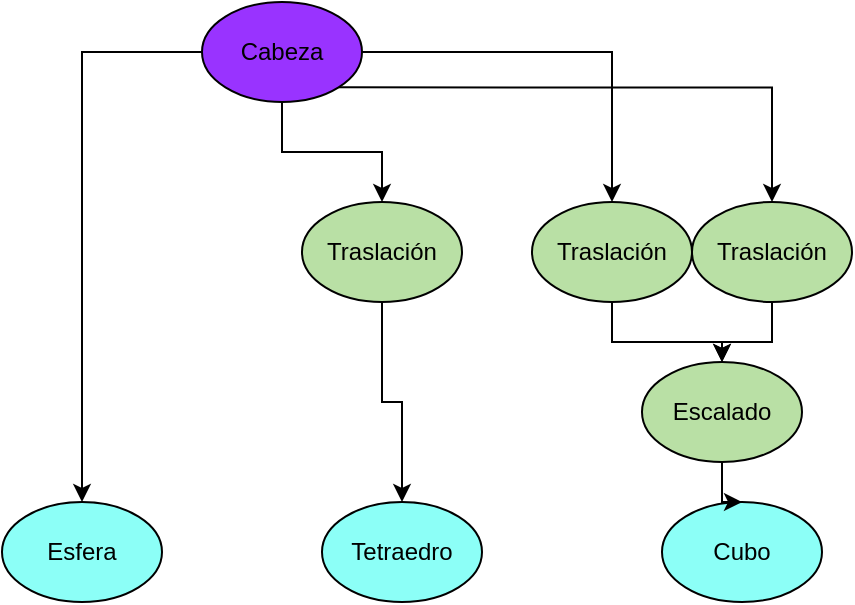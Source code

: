 <mxfile version="16.2.6" type="device"><diagram id="bH2xgzkf1_p3QHETKtJT" name="Page-1"><mxGraphModel dx="673" dy="743" grid="1" gridSize="10" guides="1" tooltips="1" connect="1" arrows="1" fold="1" page="1" pageScale="1" pageWidth="850" pageHeight="1100" math="0" shadow="0"><root><mxCell id="0"/><mxCell id="1" parent="0"/><mxCell id="Xnhx09M0OD6a86ZJEKQ_-13" style="edgeStyle=orthogonalEdgeStyle;rounded=0;orthogonalLoop=1;jettySize=auto;html=1;exitX=0.5;exitY=1;exitDx=0;exitDy=0;" edge="1" parent="1" source="Xnhx09M0OD6a86ZJEKQ_-1" target="Xnhx09M0OD6a86ZJEKQ_-11"><mxGeometry relative="1" as="geometry"/></mxCell><mxCell id="Xnhx09M0OD6a86ZJEKQ_-14" style="edgeStyle=orthogonalEdgeStyle;rounded=0;orthogonalLoop=1;jettySize=auto;html=1;exitX=1;exitY=0.5;exitDx=0;exitDy=0;entryX=0.5;entryY=0;entryDx=0;entryDy=0;" edge="1" parent="1" source="Xnhx09M0OD6a86ZJEKQ_-1" target="Xnhx09M0OD6a86ZJEKQ_-6"><mxGeometry relative="1" as="geometry"/></mxCell><mxCell id="Xnhx09M0OD6a86ZJEKQ_-15" style="edgeStyle=orthogonalEdgeStyle;rounded=0;orthogonalLoop=1;jettySize=auto;html=1;exitX=1;exitY=1;exitDx=0;exitDy=0;entryX=0.5;entryY=0;entryDx=0;entryDy=0;" edge="1" parent="1" source="Xnhx09M0OD6a86ZJEKQ_-1" target="Xnhx09M0OD6a86ZJEKQ_-5"><mxGeometry relative="1" as="geometry"/></mxCell><mxCell id="Xnhx09M0OD6a86ZJEKQ_-20" style="edgeStyle=orthogonalEdgeStyle;rounded=0;orthogonalLoop=1;jettySize=auto;html=1;exitX=0;exitY=0.5;exitDx=0;exitDy=0;" edge="1" parent="1" source="Xnhx09M0OD6a86ZJEKQ_-1" target="Xnhx09M0OD6a86ZJEKQ_-2"><mxGeometry relative="1" as="geometry"/></mxCell><mxCell id="Xnhx09M0OD6a86ZJEKQ_-1" value="Cabeza" style="ellipse;whiteSpace=wrap;html=1;fillColor=#9933FF;" vertex="1" parent="1"><mxGeometry x="140" y="120" width="80" height="50" as="geometry"/></mxCell><mxCell id="Xnhx09M0OD6a86ZJEKQ_-2" value="Esfera" style="ellipse;whiteSpace=wrap;html=1;fillColor=#8CFFF7;" vertex="1" parent="1"><mxGeometry x="40" y="370" width="80" height="50" as="geometry"/></mxCell><mxCell id="Xnhx09M0OD6a86ZJEKQ_-3" value="Tetraedro" style="ellipse;whiteSpace=wrap;html=1;fillColor=#8CFFF7;" vertex="1" parent="1"><mxGeometry x="200" y="370" width="80" height="50" as="geometry"/></mxCell><mxCell id="Xnhx09M0OD6a86ZJEKQ_-4" value="Cubo" style="ellipse;whiteSpace=wrap;html=1;fillColor=#8CFFF7;" vertex="1" parent="1"><mxGeometry x="370" y="370" width="80" height="50" as="geometry"/></mxCell><mxCell id="Xnhx09M0OD6a86ZJEKQ_-16" style="edgeStyle=orthogonalEdgeStyle;rounded=0;orthogonalLoop=1;jettySize=auto;html=1;exitX=0.5;exitY=1;exitDx=0;exitDy=0;" edge="1" parent="1" source="Xnhx09M0OD6a86ZJEKQ_-5" target="Xnhx09M0OD6a86ZJEKQ_-12"><mxGeometry relative="1" as="geometry"/></mxCell><mxCell id="Xnhx09M0OD6a86ZJEKQ_-5" value="Traslación" style="ellipse;whiteSpace=wrap;html=1;fillColor=#B9E0A5;" vertex="1" parent="1"><mxGeometry x="385" y="220" width="80" height="50" as="geometry"/></mxCell><mxCell id="Xnhx09M0OD6a86ZJEKQ_-17" value="" style="edgeStyle=orthogonalEdgeStyle;rounded=0;orthogonalLoop=1;jettySize=auto;html=1;" edge="1" parent="1" source="Xnhx09M0OD6a86ZJEKQ_-6" target="Xnhx09M0OD6a86ZJEKQ_-12"><mxGeometry relative="1" as="geometry"/></mxCell><mxCell id="Xnhx09M0OD6a86ZJEKQ_-6" value="Traslación" style="ellipse;whiteSpace=wrap;html=1;fillColor=#B9E0A5;" vertex="1" parent="1"><mxGeometry x="305" y="220" width="80" height="50" as="geometry"/></mxCell><mxCell id="Xnhx09M0OD6a86ZJEKQ_-19" style="edgeStyle=orthogonalEdgeStyle;rounded=0;orthogonalLoop=1;jettySize=auto;html=1;exitX=0.5;exitY=1;exitDx=0;exitDy=0;" edge="1" parent="1" source="Xnhx09M0OD6a86ZJEKQ_-11" target="Xnhx09M0OD6a86ZJEKQ_-3"><mxGeometry relative="1" as="geometry"/></mxCell><mxCell id="Xnhx09M0OD6a86ZJEKQ_-11" value="Traslación" style="ellipse;whiteSpace=wrap;html=1;fillColor=#B9E0A5;" vertex="1" parent="1"><mxGeometry x="190" y="220" width="80" height="50" as="geometry"/></mxCell><mxCell id="Xnhx09M0OD6a86ZJEKQ_-18" style="edgeStyle=orthogonalEdgeStyle;rounded=0;orthogonalLoop=1;jettySize=auto;html=1;exitX=0.5;exitY=1;exitDx=0;exitDy=0;" edge="1" parent="1" source="Xnhx09M0OD6a86ZJEKQ_-12" target="Xnhx09M0OD6a86ZJEKQ_-4"><mxGeometry relative="1" as="geometry"/></mxCell><mxCell id="Xnhx09M0OD6a86ZJEKQ_-12" value="Escalado" style="ellipse;whiteSpace=wrap;html=1;fillColor=#B9E0A5;" vertex="1" parent="1"><mxGeometry x="360" y="300" width="80" height="50" as="geometry"/></mxCell></root></mxGraphModel></diagram></mxfile>